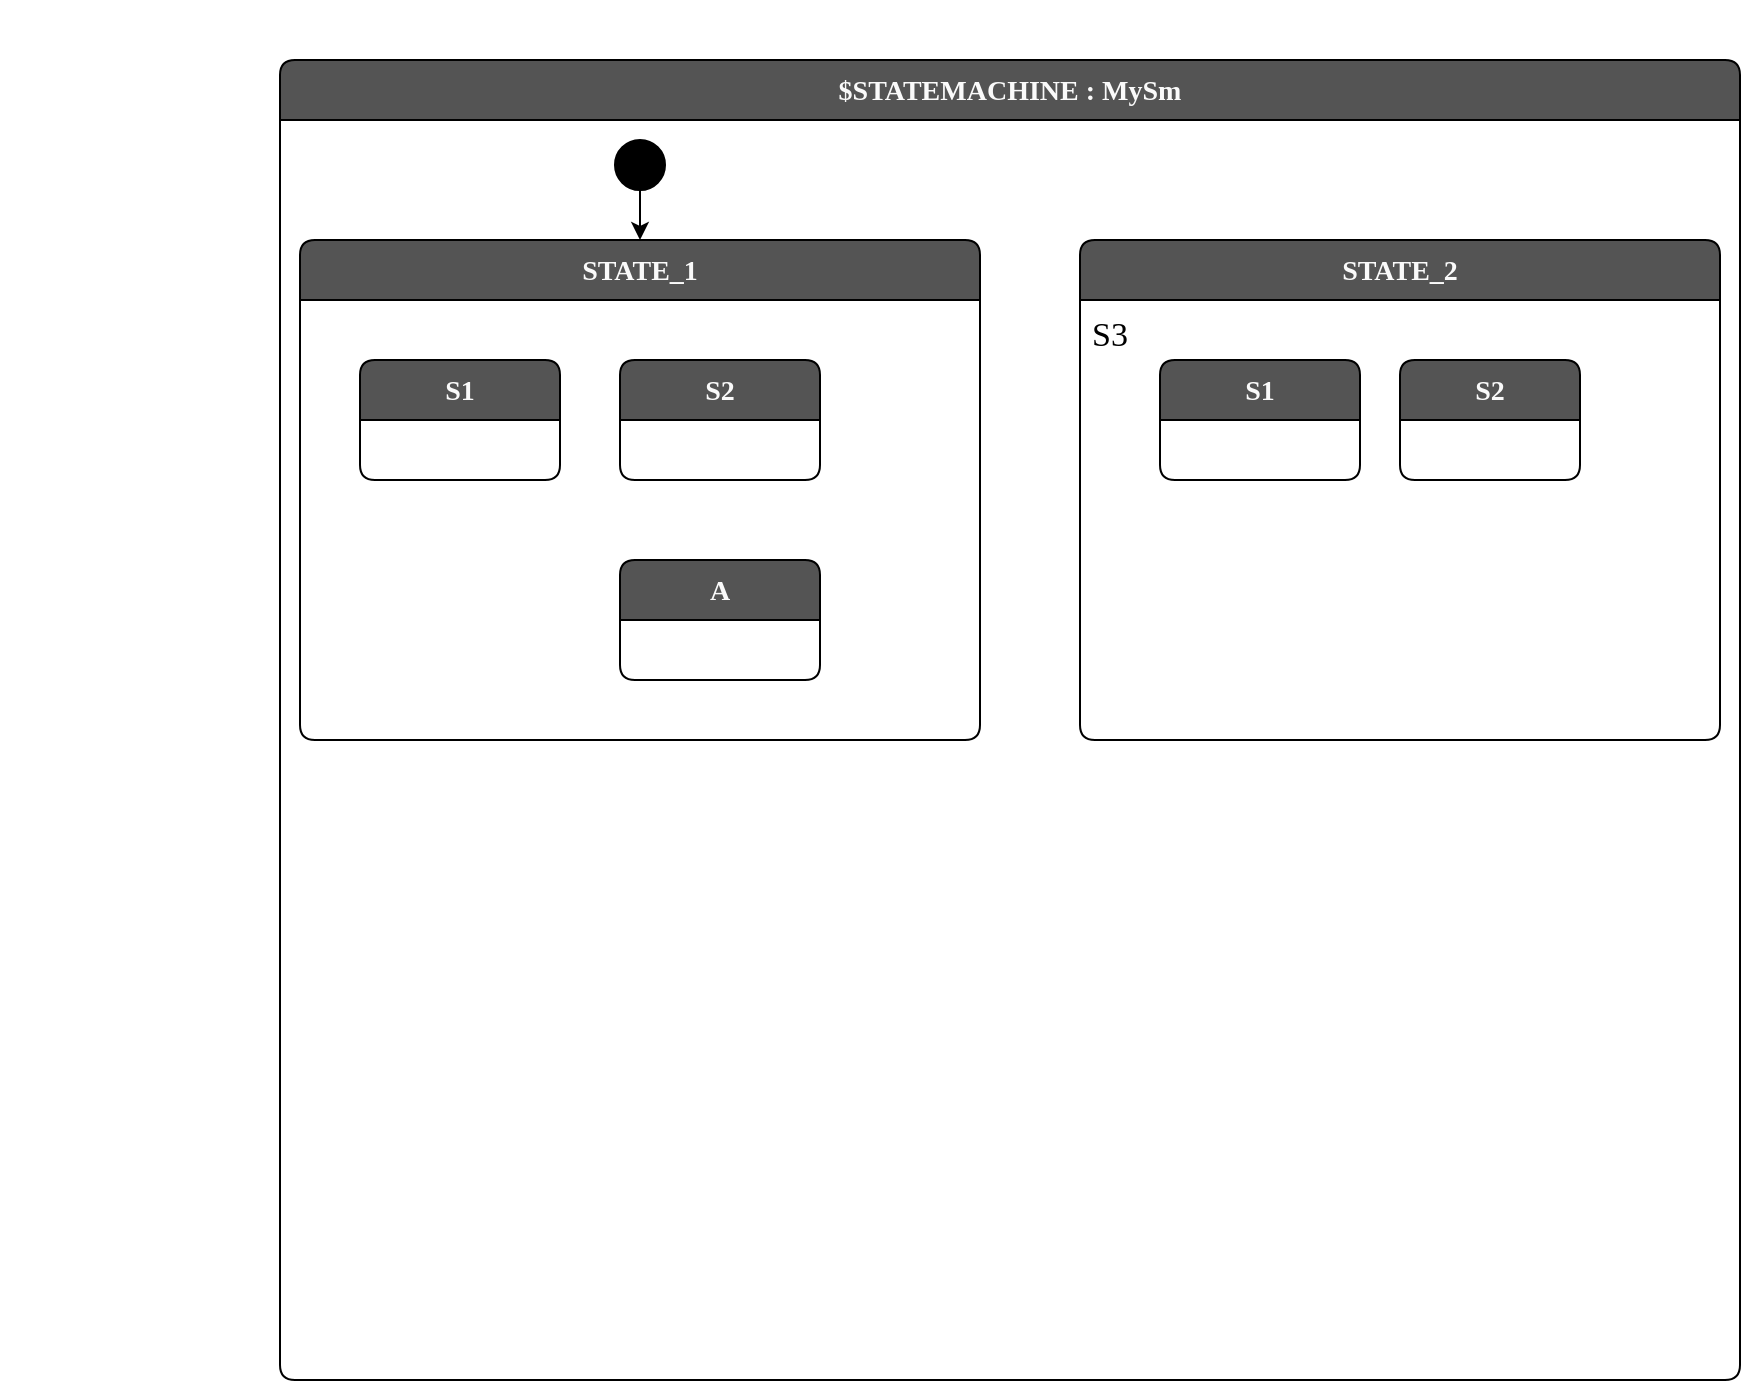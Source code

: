<mxfile>
    <diagram id="PfKkqmUgyac_fLeVSRue" name="Page-1">
        <mxGraphModel dx="1052" dy="568" grid="1" gridSize="10" guides="1" tooltips="1" connect="1" arrows="1" fold="1" page="0" pageScale="1" pageWidth="850" pageHeight="1100" math="0" shadow="0">
            <root>
                <mxCell id="0"/>
                <mxCell id="1" parent="0"/>
                <mxCell id="24" value="&lt;div style=&quot;color: rgb(212, 212, 212); background-color: rgb(30, 30, 30); font-family: Consolas, &amp;quot;Courier New&amp;quot;, monospace; font-weight: normal; font-size: 14px; line-height: 19px;&quot;&gt;&lt;br&gt;&lt;/div&gt;" style="text;whiteSpace=wrap;html=1;" parent="1" vertex="1">
                    <mxGeometry x="10" y="10" width="30" height="40" as="geometry"/>
                </mxCell>
                <mxCell id="25" value="$STATEMACHINE : MySm" style="shape=swimlane;rotatable=0;align=center;verticalAlign=top;fontFamily=Lucida Console;startSize=30;fontSize=14;fontStyle=1;fontColor=#FAFAFA;fillColor=#545454;swimlaneFillColor=default;rounded=1;arcSize=15;absoluteArcSize=1;" parent="1" vertex="1">
                    <mxGeometry x="150" y="40" width="730" height="660" as="geometry"/>
                </mxCell>
                <mxCell id="26" value=" " style="fontFamily=Lucida Console;align=left;verticalAlign=top;fillColor=none;gradientColor=none;strokeColor=none;rounded=0;spacingLeft=4;resizable=0;movable=0;deletable=0;rotatable=0;autosize=1;" parent="25" vertex="1" connectable="0">
                    <mxGeometry y="30" width="30" height="20" as="geometry"/>
                </mxCell>
                <mxCell id="32" parent="25" source="27" target="28" edge="1">
                    <mxGeometry relative="1" as="geometry"/>
                </mxCell>
                <mxCell id="27" value="$initial_state" style="shape=ellipse;aspect=fixed;fillColor=#000000;resizable=0;rotatable=0;noLabel=1;" parent="25" vertex="1">
                    <mxGeometry x="167.5" y="40" width="25" height="25" as="geometry"/>
                </mxCell>
                <mxCell id="28" value="STATE_1" style="shape=swimlane;rotatable=0;align=center;verticalAlign=top;fontFamily=Lucida Console;startSize=30;fontSize=14;fontStyle=1;fontColor=#FAFAFA;fillColor=#545454;swimlaneFillColor=default;rounded=1;arcSize=15;absoluteArcSize=1;" parent="25" vertex="1">
                    <mxGeometry x="10" y="90" width="340" height="250" as="geometry"/>
                </mxCell>
                <mxCell id="29" value="" style="fontFamily=Lucida Console;align=left;verticalAlign=top;fillColor=none;gradientColor=none;strokeColor=none;rounded=0;spacingLeft=4;resizable=0;movable=0;deletable=0;rotatable=0;autosize=1;" parent="28" vertex="1" connectable="0">
                    <mxGeometry y="30" width="50" height="40" as="geometry"/>
                </mxCell>
                <mxCell id="46" value="S2" style="shape=swimlane;rotatable=0;align=center;verticalAlign=top;fontFamily=Lucida Console;startSize=30;fontSize=14;fontStyle=1;fontColor=#FAFAFA;fillColor=#545454;swimlaneFillColor=default;rounded=1;arcSize=15;absoluteArcSize=1;" parent="28" vertex="1">
                    <mxGeometry x="160" y="60" width="100" height="60" as="geometry"/>
                </mxCell>
                <mxCell id="47" value="" style="fontFamily=Lucida Console;align=left;verticalAlign=top;fillColor=none;gradientColor=none;strokeColor=none;rounded=0;spacingLeft=4;resizable=0;movable=0;deletable=0;rotatable=0;autosize=1;" parent="46" vertex="1" connectable="0">
                    <mxGeometry y="30" width="50" height="40" as="geometry"/>
                </mxCell>
                <mxCell id="49" value="S1" style="shape=swimlane;rotatable=0;align=center;verticalAlign=top;fontFamily=Lucida Console;startSize=30;fontSize=14;fontStyle=1;fontColor=#FAFAFA;fillColor=#545454;swimlaneFillColor=default;rounded=1;arcSize=15;absoluteArcSize=1;" parent="28" vertex="1">
                    <mxGeometry x="30" y="60" width="100" height="60" as="geometry"/>
                </mxCell>
                <mxCell id="50" value="" style="fontFamily=Lucida Console;align=left;verticalAlign=top;fillColor=none;gradientColor=none;strokeColor=none;rounded=0;spacingLeft=4;resizable=0;movable=0;deletable=0;rotatable=0;autosize=1;" parent="49" vertex="1" connectable="0">
                    <mxGeometry y="30" width="50" height="40" as="geometry"/>
                </mxCell>
                <mxCell id="51" value="A" style="shape=swimlane;rotatable=0;align=center;verticalAlign=top;fontFamily=Lucida Console;startSize=30;fontSize=14;fontStyle=1;fontColor=#FAFAFA;fillColor=#545454;swimlaneFillColor=default;rounded=1;arcSize=15;absoluteArcSize=1;" parent="28" vertex="1">
                    <mxGeometry x="160" y="160" width="100" height="60" as="geometry"/>
                </mxCell>
                <mxCell id="52" value="" style="fontFamily=Lucida Console;align=left;verticalAlign=top;fillColor=none;gradientColor=none;strokeColor=none;rounded=0;spacingLeft=4;resizable=0;movable=0;deletable=0;rotatable=0;autosize=1;" parent="51" vertex="1" connectable="0">
                    <mxGeometry y="30" width="50" height="40" as="geometry"/>
                </mxCell>
                <mxCell id="30" value="STATE_2" style="shape=swimlane;rotatable=0;align=center;verticalAlign=top;fontFamily=Lucida Console;startSize=30;fontSize=14;fontStyle=1;fontColor=#FAFAFA;fillColor=#545454;swimlaneFillColor=default;rounded=1;arcSize=15;absoluteArcSize=1;" parent="25" vertex="1">
                    <mxGeometry x="400" y="90" width="320" height="250" as="geometry"/>
                </mxCell>
                <mxCell id="31" value="S3" style="fontFamily=Lucida Console;align=left;verticalAlign=top;fillColor=none;gradientColor=none;strokeColor=none;rounded=0;spacingLeft=4;resizable=0;movable=0;deletable=0;rotatable=0;autosize=1;fontSize=17;" parent="30" vertex="1" connectable="0">
                    <mxGeometry y="30" width="50" height="30" as="geometry"/>
                </mxCell>
                <mxCell id="38" value="S2" style="shape=swimlane;rotatable=0;align=center;verticalAlign=top;fontFamily=Lucida Console;startSize=30;fontSize=14;fontStyle=1;fontColor=#FAFAFA;fillColor=#545454;swimlaneFillColor=default;rounded=1;arcSize=15;absoluteArcSize=1;" parent="30" vertex="1">
                    <mxGeometry x="160" y="60" width="90" height="60" as="geometry"/>
                </mxCell>
                <mxCell id="39" value="" style="fontFamily=Lucida Console;align=left;verticalAlign=top;fillColor=none;gradientColor=none;strokeColor=none;rounded=0;spacingLeft=4;resizable=0;movable=0;deletable=0;rotatable=0;autosize=1;" parent="38" vertex="1" connectable="0">
                    <mxGeometry y="30" width="50" height="40" as="geometry"/>
                </mxCell>
                <mxCell id="42" value="S1" style="shape=swimlane;rotatable=0;align=center;verticalAlign=top;fontFamily=Lucida Console;startSize=30;fontSize=14;fontStyle=1;fontColor=#FAFAFA;fillColor=#545454;swimlaneFillColor=default;rounded=1;arcSize=15;absoluteArcSize=1;" parent="30" vertex="1">
                    <mxGeometry x="40" y="60" width="100" height="60" as="geometry"/>
                </mxCell>
                <mxCell id="43" value="" style="fontFamily=Lucida Console;align=left;verticalAlign=top;fillColor=none;gradientColor=none;strokeColor=none;rounded=0;spacingLeft=4;resizable=0;movable=0;deletable=0;rotatable=0;autosize=1;" parent="42" vertex="1" connectable="0">
                    <mxGeometry y="30" width="50" height="40" as="geometry"/>
                </mxCell>
            </root>
        </mxGraphModel>
    </diagram>
</mxfile>